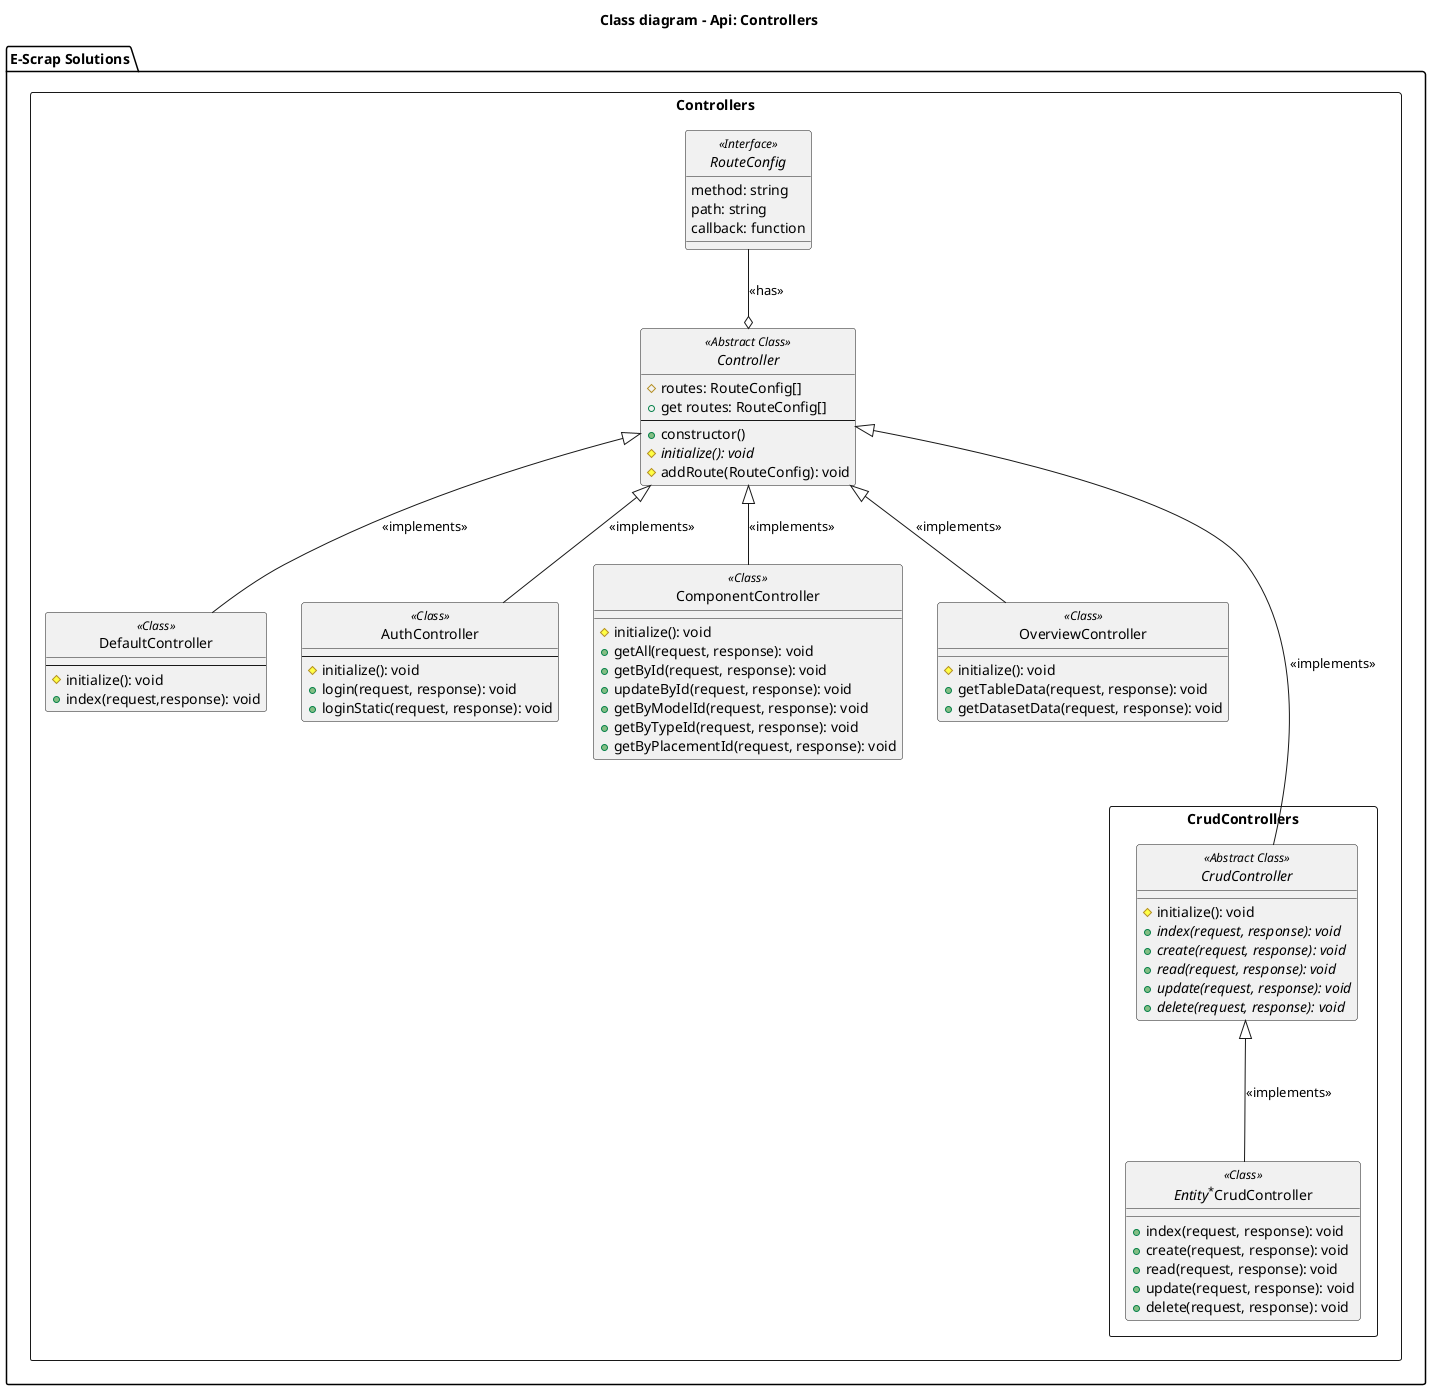 @startuml Class diagram - Api: Controllers

title "Class diagram - Api: Controllers"

'skinparam groupInheritance 2
hide circle
'skinparam linetype ortho

'left to right direction

package "E-Scrap Solutions" {

    package "Controllers"<<Rectangle>> {

        interface RouteConfig <<Interface>> {
            method: string
            path: string
            callback: function
        }

        abstract Controller <<Abstract Class>> {
            #routes: RouteConfig[]
            +get routes: RouteConfig[]
            ---
            +constructor()
            {abstract} #initialize(): void
            #addRoute(RouteConfig): void
        }

        class DefaultController <<Class>> {
            ---
            #initialize(): void
            +index(request,response): void
        }

        class AuthController <<Class>> {
            ---
            #initialize(): void
            +login(request, response): void
            +loginStatic(request, response): void
        }

        RouteConfig --o Controller: "<<has>>"
        Controller <|-- DefaultController: "<<implements>>"
        Controller <|-- AuthController: "<<implements>>"

        package "CrudControllers" <<Rectangle>> {

            abstract CrudController <<Abstract Class>> {
                #initialize(): void
                {abstract} +index(request, response): void
                {abstract} +create(request, response): void
                {abstract} +read(request, response): void
                {abstract} +update(request, response): void
                {abstract} +delete(request, response): void
            }

            class "<i>Entity</i><sup>*</sup>CrudController" as EntityCrudController <<Class>> {
                +index(request, response): void
                +create(request, response): void
                +read(request, response): void
                +update(request, response): void
                +delete(request, response): void
            }

            Controller <|--- CrudController: "<<implements>>"
            CrudController <|--- EntityCrudController: "<<implements>>"

        }

        class ComponentController <<Class>> {
            #initialize(): void
            +getAll(request, response): void
            +getById(request, response): void
            +updateById(request, response): void
            +getByModelId(request, response): void
            +getByTypeId(request, response): void
            +getByPlacementId(request, response): void
        }

        Controller <|-- ComponentController: "<<implements>>"


        class OverviewController <<Class>> {
            #initialize(): void
            +getTableData(request, response): void
            +getDatasetData(request, response): void
        }
        Controller <|-- OverviewController: "<<implements>>"
    }
}
@enduml